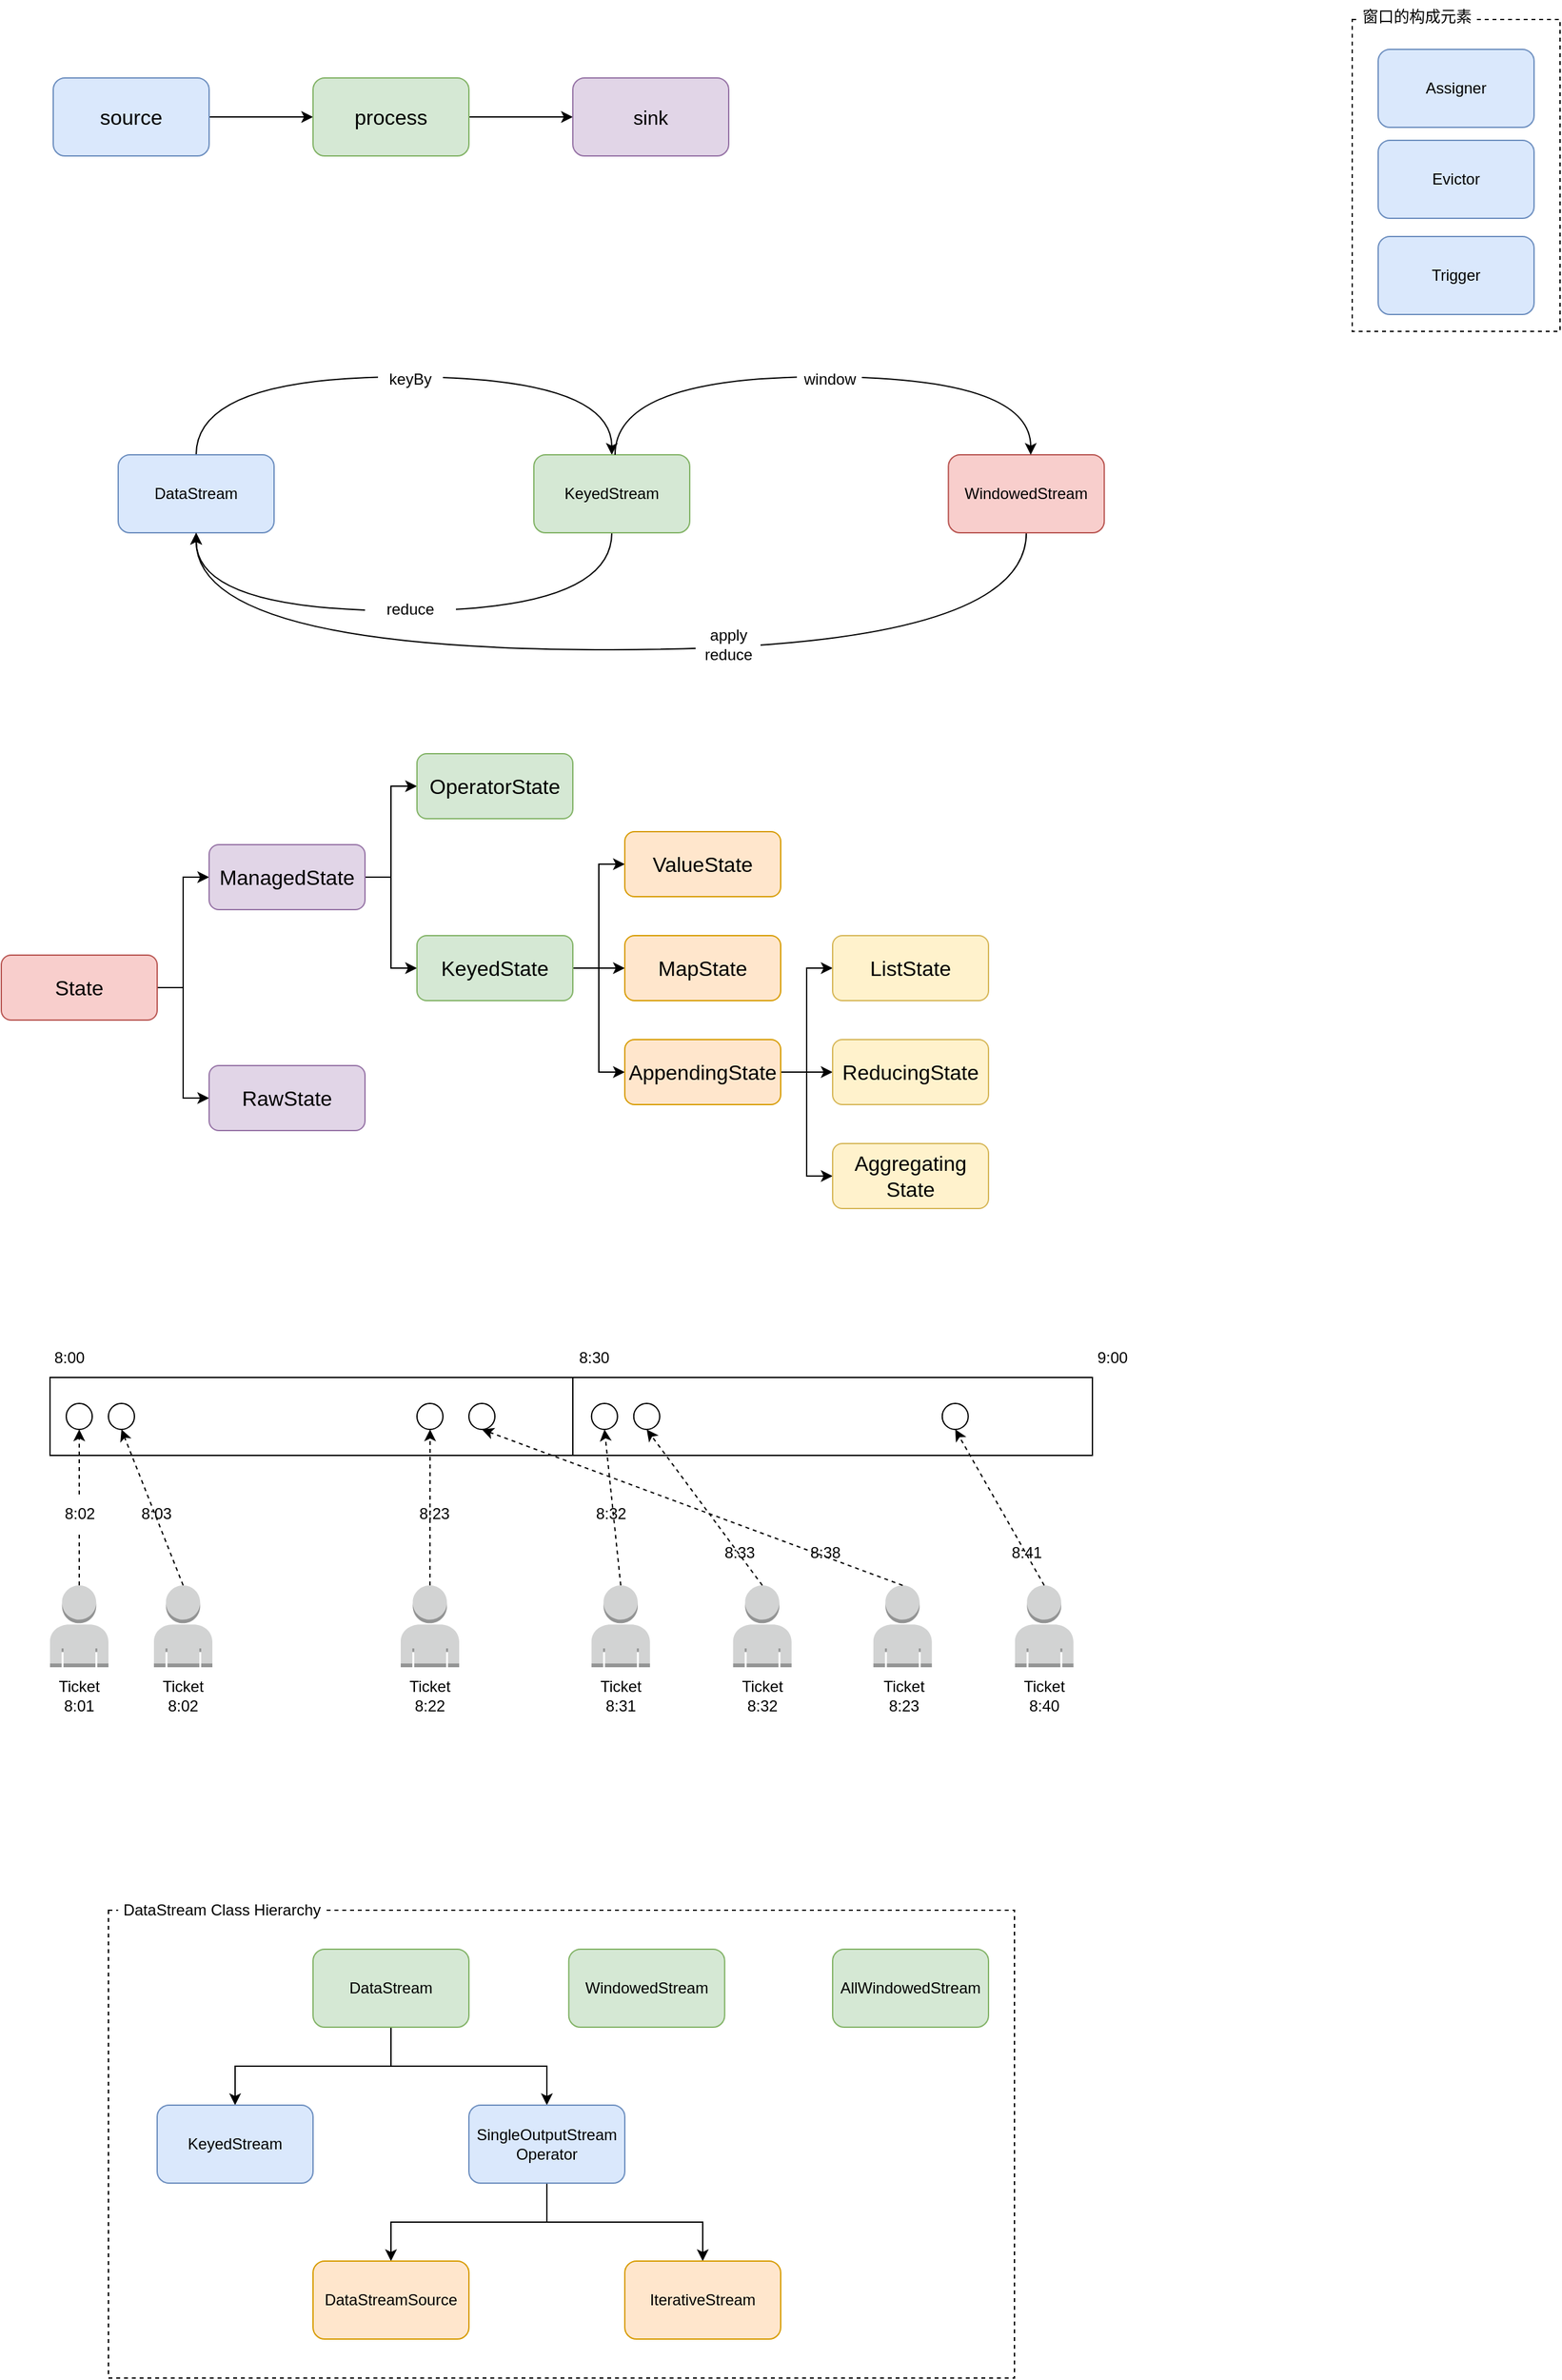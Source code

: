 <mxfile version="20.3.7" type="github">
  <diagram id="_oVOg_2L8pGMmzJAWcpK" name="Page-1">
    <mxGraphModel dx="1298" dy="734" grid="1" gridSize="10" guides="1" tooltips="1" connect="1" arrows="1" fold="1" page="1" pageScale="1" pageWidth="850" pageHeight="1100" math="0" shadow="0">
      <root>
        <mxCell id="0" />
        <mxCell id="1" parent="0" />
        <mxCell id="5LOxgV7XVg_CeZNQAAIo-14" value="" style="rounded=0;whiteSpace=wrap;html=1;fillColor=none;dashed=1;" vertex="1" parent="1">
          <mxGeometry x="122.5" y="1610" width="697.5" height="360" as="geometry" />
        </mxCell>
        <mxCell id="DA5ioZ5UG_cv5zVFgSnP-4" style="edgeStyle=orthogonalEdgeStyle;rounded=0;orthogonalLoop=1;jettySize=auto;html=1;exitX=1;exitY=0.5;exitDx=0;exitDy=0;entryX=0;entryY=0.5;entryDx=0;entryDy=0;fontSize=15;" parent="1" source="DA5ioZ5UG_cv5zVFgSnP-1" target="DA5ioZ5UG_cv5zVFgSnP-2" edge="1">
          <mxGeometry relative="1" as="geometry" />
        </mxCell>
        <mxCell id="DA5ioZ5UG_cv5zVFgSnP-1" value="&lt;font style=&quot;font-size: 16px;&quot;&gt;source&lt;/font&gt;" style="rounded=1;whiteSpace=wrap;html=1;fillColor=#dae8fc;strokeColor=#6c8ebf;" parent="1" vertex="1">
          <mxGeometry x="80" y="200" width="120" height="60" as="geometry" />
        </mxCell>
        <mxCell id="DA5ioZ5UG_cv5zVFgSnP-5" style="edgeStyle=orthogonalEdgeStyle;rounded=0;orthogonalLoop=1;jettySize=auto;html=1;exitX=1;exitY=0.5;exitDx=0;exitDy=0;entryX=0;entryY=0.5;entryDx=0;entryDy=0;fontSize=15;" parent="1" source="DA5ioZ5UG_cv5zVFgSnP-2" target="DA5ioZ5UG_cv5zVFgSnP-3" edge="1">
          <mxGeometry relative="1" as="geometry" />
        </mxCell>
        <mxCell id="DA5ioZ5UG_cv5zVFgSnP-2" value="&lt;font style=&quot;font-size: 16px;&quot;&gt;process&lt;/font&gt;" style="rounded=1;whiteSpace=wrap;html=1;fillColor=#d5e8d4;strokeColor=#82b366;" parent="1" vertex="1">
          <mxGeometry x="280" y="200" width="120" height="60" as="geometry" />
        </mxCell>
        <mxCell id="DA5ioZ5UG_cv5zVFgSnP-3" value="&lt;font style=&quot;font-size: 15px;&quot;&gt;sink&lt;/font&gt;" style="rounded=1;whiteSpace=wrap;html=1;fillColor=#e1d5e7;strokeColor=#9673a6;" parent="1" vertex="1">
          <mxGeometry x="480" y="200" width="120" height="60" as="geometry" />
        </mxCell>
        <mxCell id="hzGyoB1nwu1buTJKqw_e-3" style="edgeStyle=orthogonalEdgeStyle;curved=1;rounded=0;orthogonalLoop=1;jettySize=auto;html=1;exitX=0.5;exitY=0;exitDx=0;exitDy=0;entryX=0.5;entryY=0;entryDx=0;entryDy=0;" parent="1" source="hzGyoB1nwu1buTJKqw_e-1" target="hzGyoB1nwu1buTJKqw_e-2" edge="1">
          <mxGeometry relative="1" as="geometry">
            <Array as="points">
              <mxPoint x="190" y="430" />
              <mxPoint x="510" y="430" />
            </Array>
          </mxGeometry>
        </mxCell>
        <mxCell id="hzGyoB1nwu1buTJKqw_e-1" value="DataStream" style="rounded=1;whiteSpace=wrap;html=1;fillColor=#dae8fc;strokeColor=#6c8ebf;" parent="1" vertex="1">
          <mxGeometry x="130" y="490" width="120" height="60" as="geometry" />
        </mxCell>
        <mxCell id="hzGyoB1nwu1buTJKqw_e-4" style="edgeStyle=orthogonalEdgeStyle;curved=1;rounded=0;orthogonalLoop=1;jettySize=auto;html=1;exitX=0.5;exitY=1;exitDx=0;exitDy=0;entryX=0.5;entryY=1;entryDx=0;entryDy=0;" parent="1" source="hzGyoB1nwu1buTJKqw_e-2" target="hzGyoB1nwu1buTJKqw_e-1" edge="1">
          <mxGeometry relative="1" as="geometry">
            <Array as="points">
              <mxPoint x="510" y="610" />
              <mxPoint x="190" y="610" />
            </Array>
          </mxGeometry>
        </mxCell>
        <mxCell id="hzGyoB1nwu1buTJKqw_e-2" value="KeyedStream" style="rounded=1;whiteSpace=wrap;html=1;fillColor=#d5e8d4;strokeColor=#82b366;" parent="1" vertex="1">
          <mxGeometry x="450" y="490" width="120" height="60" as="geometry" />
        </mxCell>
        <mxCell id="hzGyoB1nwu1buTJKqw_e-5" value="keyBy" style="text;html=1;strokeColor=none;fillColor=default;align=center;verticalAlign=middle;whiteSpace=wrap;rounded=0;" parent="1" vertex="1">
          <mxGeometry x="330" y="417" width="50" height="30" as="geometry" />
        </mxCell>
        <mxCell id="hzGyoB1nwu1buTJKqw_e-8" value="reduce" style="text;html=1;strokeColor=none;fillColor=default;align=center;verticalAlign=middle;whiteSpace=wrap;rounded=0;" parent="1" vertex="1">
          <mxGeometry x="320" y="594" width="70" height="30" as="geometry" />
        </mxCell>
        <mxCell id="mNfEn4-VHd71BX42IYY5-13" style="edgeStyle=orthogonalEdgeStyle;rounded=0;orthogonalLoop=1;jettySize=auto;html=1;exitX=1;exitY=0.5;exitDx=0;exitDy=0;entryX=0;entryY=0.5;entryDx=0;entryDy=0;" parent="1" source="mNfEn4-VHd71BX42IYY5-1" target="mNfEn4-VHd71BX42IYY5-2" edge="1">
          <mxGeometry relative="1" as="geometry" />
        </mxCell>
        <mxCell id="mNfEn4-VHd71BX42IYY5-14" style="edgeStyle=orthogonalEdgeStyle;rounded=0;orthogonalLoop=1;jettySize=auto;html=1;exitX=1;exitY=0.5;exitDx=0;exitDy=0;entryX=0;entryY=0.5;entryDx=0;entryDy=0;" parent="1" source="mNfEn4-VHd71BX42IYY5-1" target="mNfEn4-VHd71BX42IYY5-3" edge="1">
          <mxGeometry relative="1" as="geometry" />
        </mxCell>
        <mxCell id="mNfEn4-VHd71BX42IYY5-1" value="&lt;font style=&quot;font-size: 16px;&quot;&gt;State&lt;/font&gt;" style="rounded=1;whiteSpace=wrap;html=1;fillColor=#f8cecc;strokeColor=#b85450;" parent="1" vertex="1">
          <mxGeometry x="40" y="875" width="120" height="50" as="geometry" />
        </mxCell>
        <mxCell id="mNfEn4-VHd71BX42IYY5-15" style="edgeStyle=orthogonalEdgeStyle;rounded=0;orthogonalLoop=1;jettySize=auto;html=1;exitX=1;exitY=0.5;exitDx=0;exitDy=0;entryX=0;entryY=0.5;entryDx=0;entryDy=0;" parent="1" source="mNfEn4-VHd71BX42IYY5-2" target="mNfEn4-VHd71BX42IYY5-5" edge="1">
          <mxGeometry relative="1" as="geometry" />
        </mxCell>
        <mxCell id="mNfEn4-VHd71BX42IYY5-16" style="edgeStyle=orthogonalEdgeStyle;rounded=0;orthogonalLoop=1;jettySize=auto;html=1;exitX=1;exitY=0.5;exitDx=0;exitDy=0;entryX=0;entryY=0.5;entryDx=0;entryDy=0;" parent="1" source="mNfEn4-VHd71BX42IYY5-2" target="mNfEn4-VHd71BX42IYY5-4" edge="1">
          <mxGeometry relative="1" as="geometry" />
        </mxCell>
        <mxCell id="mNfEn4-VHd71BX42IYY5-2" value="&lt;font style=&quot;font-size: 16px;&quot;&gt;ManagedState&lt;/font&gt;" style="rounded=1;whiteSpace=wrap;html=1;fillColor=#e1d5e7;strokeColor=#9673a6;" parent="1" vertex="1">
          <mxGeometry x="200" y="790" width="120" height="50" as="geometry" />
        </mxCell>
        <mxCell id="mNfEn4-VHd71BX42IYY5-3" value="&lt;font style=&quot;font-size: 16px;&quot;&gt;RawState&lt;/font&gt;" style="rounded=1;whiteSpace=wrap;html=1;fillColor=#e1d5e7;strokeColor=#9673a6;" parent="1" vertex="1">
          <mxGeometry x="200" y="960" width="120" height="50" as="geometry" />
        </mxCell>
        <mxCell id="mNfEn4-VHd71BX42IYY5-17" style="edgeStyle=orthogonalEdgeStyle;rounded=0;orthogonalLoop=1;jettySize=auto;html=1;exitX=1;exitY=0.5;exitDx=0;exitDy=0;entryX=0;entryY=0.5;entryDx=0;entryDy=0;" parent="1" source="mNfEn4-VHd71BX42IYY5-4" target="mNfEn4-VHd71BX42IYY5-7" edge="1">
          <mxGeometry relative="1" as="geometry" />
        </mxCell>
        <mxCell id="mNfEn4-VHd71BX42IYY5-18" style="edgeStyle=orthogonalEdgeStyle;rounded=0;orthogonalLoop=1;jettySize=auto;html=1;exitX=1;exitY=0.5;exitDx=0;exitDy=0;entryX=0;entryY=0.5;entryDx=0;entryDy=0;" parent="1" source="mNfEn4-VHd71BX42IYY5-4" target="mNfEn4-VHd71BX42IYY5-6" edge="1">
          <mxGeometry relative="1" as="geometry" />
        </mxCell>
        <mxCell id="mNfEn4-VHd71BX42IYY5-19" style="edgeStyle=orthogonalEdgeStyle;rounded=0;orthogonalLoop=1;jettySize=auto;html=1;exitX=1;exitY=0.5;exitDx=0;exitDy=0;entryX=0;entryY=0.5;entryDx=0;entryDy=0;" parent="1" source="mNfEn4-VHd71BX42IYY5-4" target="mNfEn4-VHd71BX42IYY5-8" edge="1">
          <mxGeometry relative="1" as="geometry" />
        </mxCell>
        <mxCell id="mNfEn4-VHd71BX42IYY5-4" value="&lt;font style=&quot;font-size: 16px;&quot;&gt;KeyedState&lt;/font&gt;" style="rounded=1;whiteSpace=wrap;html=1;fillColor=#d5e8d4;strokeColor=#82b366;flipV=1;" parent="1" vertex="1">
          <mxGeometry x="360" y="860" width="120" height="50" as="geometry" />
        </mxCell>
        <mxCell id="mNfEn4-VHd71BX42IYY5-5" value="&lt;span style=&quot;font-size: 16px;&quot;&gt;OperatorState&lt;/span&gt;" style="rounded=1;whiteSpace=wrap;html=1;fillColor=#d5e8d4;strokeColor=#82b366;flipV=1;" parent="1" vertex="1">
          <mxGeometry x="360" y="720" width="120" height="50" as="geometry" />
        </mxCell>
        <mxCell id="mNfEn4-VHd71BX42IYY5-6" value="&lt;font style=&quot;font-size: 16px;&quot;&gt;ValueState&lt;/font&gt;" style="rounded=1;whiteSpace=wrap;html=1;fillColor=#ffe6cc;strokeColor=#d79b00;" parent="1" vertex="1">
          <mxGeometry x="520" y="780" width="120" height="50" as="geometry" />
        </mxCell>
        <mxCell id="mNfEn4-VHd71BX42IYY5-7" value="&lt;font style=&quot;font-size: 16px;&quot;&gt;MapState&lt;/font&gt;" style="rounded=1;whiteSpace=wrap;html=1;fillColor=#ffe6cc;strokeColor=#d79b00;" parent="1" vertex="1">
          <mxGeometry x="520" y="860" width="120" height="50" as="geometry" />
        </mxCell>
        <mxCell id="mNfEn4-VHd71BX42IYY5-20" style="edgeStyle=orthogonalEdgeStyle;rounded=0;orthogonalLoop=1;jettySize=auto;html=1;exitX=1;exitY=0.5;exitDx=0;exitDy=0;entryX=0;entryY=0.5;entryDx=0;entryDy=0;" parent="1" source="mNfEn4-VHd71BX42IYY5-8" target="mNfEn4-VHd71BX42IYY5-11" edge="1">
          <mxGeometry relative="1" as="geometry" />
        </mxCell>
        <mxCell id="mNfEn4-VHd71BX42IYY5-21" style="edgeStyle=orthogonalEdgeStyle;rounded=0;orthogonalLoop=1;jettySize=auto;html=1;exitX=1;exitY=0.5;exitDx=0;exitDy=0;entryX=0;entryY=0.5;entryDx=0;entryDy=0;" parent="1" source="mNfEn4-VHd71BX42IYY5-8" target="mNfEn4-VHd71BX42IYY5-10" edge="1">
          <mxGeometry relative="1" as="geometry" />
        </mxCell>
        <mxCell id="mNfEn4-VHd71BX42IYY5-22" style="edgeStyle=orthogonalEdgeStyle;rounded=0;orthogonalLoop=1;jettySize=auto;html=1;exitX=1;exitY=0.5;exitDx=0;exitDy=0;entryX=0;entryY=0.5;entryDx=0;entryDy=0;" parent="1" source="mNfEn4-VHd71BX42IYY5-8" target="mNfEn4-VHd71BX42IYY5-12" edge="1">
          <mxGeometry relative="1" as="geometry" />
        </mxCell>
        <mxCell id="mNfEn4-VHd71BX42IYY5-8" value="&lt;font style=&quot;font-size: 16px;&quot;&gt;AppendingState&lt;/font&gt;" style="rounded=1;whiteSpace=wrap;html=1;fillColor=#ffe6cc;strokeColor=#d79b00;" parent="1" vertex="1">
          <mxGeometry x="520" y="940" width="120" height="50" as="geometry" />
        </mxCell>
        <mxCell id="mNfEn4-VHd71BX42IYY5-10" value="&lt;font style=&quot;font-size: 16px;&quot;&gt;ListState&lt;/font&gt;" style="rounded=1;whiteSpace=wrap;html=1;fillColor=#fff2cc;strokeColor=#d6b656;" parent="1" vertex="1">
          <mxGeometry x="680" y="860" width="120" height="50" as="geometry" />
        </mxCell>
        <mxCell id="mNfEn4-VHd71BX42IYY5-11" value="&lt;font style=&quot;font-size: 16px;&quot;&gt;ReducingState&lt;/font&gt;" style="rounded=1;whiteSpace=wrap;html=1;fillColor=#fff2cc;strokeColor=#d6b656;" parent="1" vertex="1">
          <mxGeometry x="680" y="940" width="120" height="50" as="geometry" />
        </mxCell>
        <mxCell id="mNfEn4-VHd71BX42IYY5-12" value="&lt;font style=&quot;font-size: 16px;&quot;&gt;Aggregating&lt;br&gt;State&lt;/font&gt;" style="rounded=1;whiteSpace=wrap;html=1;fillColor=#fff2cc;strokeColor=#d6b656;" parent="1" vertex="1">
          <mxGeometry x="680" y="1020" width="120" height="50" as="geometry" />
        </mxCell>
        <mxCell id="cq7n2qohAcCtZKUBrd6M-1" value="" style="outlineConnect=0;dashed=0;verticalLabelPosition=bottom;verticalAlign=top;align=center;html=1;shape=mxgraph.aws3.user;fillColor=#D2D3D3;gradientColor=none;flipH=0;flipV=0;" parent="1" vertex="1">
          <mxGeometry x="77.5" y="1360" width="45" height="63" as="geometry" />
        </mxCell>
        <mxCell id="cq7n2qohAcCtZKUBrd6M-2" value="" style="outlineConnect=0;dashed=0;verticalLabelPosition=bottom;verticalAlign=top;align=center;html=1;shape=mxgraph.aws3.user;fillColor=#D2D3D3;gradientColor=none;flipH=0;flipV=0;" parent="1" vertex="1">
          <mxGeometry x="157.5" y="1360" width="45" height="63" as="geometry" />
        </mxCell>
        <mxCell id="cq7n2qohAcCtZKUBrd6M-5" value="" style="outlineConnect=0;dashed=0;verticalLabelPosition=bottom;verticalAlign=top;align=center;html=1;shape=mxgraph.aws3.user;fillColor=#D2D3D3;gradientColor=none;flipH=0;flipV=0;" parent="1" vertex="1">
          <mxGeometry x="347.5" y="1360" width="45" height="63" as="geometry" />
        </mxCell>
        <mxCell id="cq7n2qohAcCtZKUBrd6M-6" value="" style="outlineConnect=0;dashed=0;verticalLabelPosition=bottom;verticalAlign=top;align=center;html=1;shape=mxgraph.aws3.user;fillColor=#D2D3D3;gradientColor=none;flipH=0;flipV=0;" parent="1" vertex="1">
          <mxGeometry x="494.38" y="1360" width="45" height="63" as="geometry" />
        </mxCell>
        <mxCell id="cq7n2qohAcCtZKUBrd6M-7" value="" style="outlineConnect=0;dashed=0;verticalLabelPosition=bottom;verticalAlign=top;align=center;html=1;shape=mxgraph.aws3.user;fillColor=#D2D3D3;gradientColor=none;flipH=0;flipV=0;" parent="1" vertex="1">
          <mxGeometry x="603.38" y="1360" width="45" height="63" as="geometry" />
        </mxCell>
        <mxCell id="cq7n2qohAcCtZKUBrd6M-8" value="" style="outlineConnect=0;dashed=0;verticalLabelPosition=bottom;verticalAlign=top;align=center;html=1;shape=mxgraph.aws3.user;fillColor=#D2D3D3;gradientColor=none;flipH=0;flipV=0;" parent="1" vertex="1">
          <mxGeometry x="711.38" y="1360" width="45" height="63" as="geometry" />
        </mxCell>
        <mxCell id="cq7n2qohAcCtZKUBrd6M-9" value="" style="outlineConnect=0;dashed=0;verticalLabelPosition=bottom;verticalAlign=top;align=center;html=1;shape=mxgraph.aws3.user;fillColor=#D2D3D3;gradientColor=none;flipH=0;flipV=0;" parent="1" vertex="1">
          <mxGeometry x="820.38" y="1360" width="45" height="63" as="geometry" />
        </mxCell>
        <mxCell id="cq7n2qohAcCtZKUBrd6M-10" value="Ticket 8:01" style="text;html=1;strokeColor=none;fillColor=none;align=center;verticalAlign=middle;whiteSpace=wrap;rounded=0;" parent="1" vertex="1">
          <mxGeometry x="70" y="1430" width="60" height="30" as="geometry" />
        </mxCell>
        <mxCell id="cq7n2qohAcCtZKUBrd6M-11" value="Ticket 8:02" style="text;html=1;strokeColor=none;fillColor=none;align=center;verticalAlign=middle;whiteSpace=wrap;rounded=0;" parent="1" vertex="1">
          <mxGeometry x="150" y="1430" width="60" height="30" as="geometry" />
        </mxCell>
        <mxCell id="cq7n2qohAcCtZKUBrd6M-12" value="Ticket 8:22" style="text;html=1;strokeColor=none;fillColor=none;align=center;verticalAlign=middle;whiteSpace=wrap;rounded=0;" parent="1" vertex="1">
          <mxGeometry x="340" y="1430" width="60" height="30" as="geometry" />
        </mxCell>
        <mxCell id="cq7n2qohAcCtZKUBrd6M-13" value="" style="rounded=0;whiteSpace=wrap;html=1;" parent="1" vertex="1">
          <mxGeometry x="77.5" y="1200" width="402.5" height="60" as="geometry" />
        </mxCell>
        <mxCell id="cq7n2qohAcCtZKUBrd6M-14" value="" style="rounded=0;whiteSpace=wrap;html=1;" parent="1" vertex="1">
          <mxGeometry x="480" y="1200" width="400" height="60" as="geometry" />
        </mxCell>
        <mxCell id="cq7n2qohAcCtZKUBrd6M-15" value="Ticket 8:31" style="text;html=1;strokeColor=none;fillColor=none;align=center;verticalAlign=middle;whiteSpace=wrap;rounded=0;" parent="1" vertex="1">
          <mxGeometry x="487.13" y="1430" width="60" height="30" as="geometry" />
        </mxCell>
        <mxCell id="cq7n2qohAcCtZKUBrd6M-16" value="Ticket 8:32" style="text;html=1;strokeColor=none;fillColor=none;align=center;verticalAlign=middle;whiteSpace=wrap;rounded=0;" parent="1" vertex="1">
          <mxGeometry x="595.63" y="1430" width="60" height="30" as="geometry" />
        </mxCell>
        <mxCell id="cq7n2qohAcCtZKUBrd6M-17" value="Ticket 8:23" style="text;html=1;strokeColor=none;fillColor=none;align=center;verticalAlign=middle;whiteSpace=wrap;rounded=0;" parent="1" vertex="1">
          <mxGeometry x="704.63" y="1430" width="60" height="30" as="geometry" />
        </mxCell>
        <mxCell id="cq7n2qohAcCtZKUBrd6M-18" value="Ticket 8:40" style="text;html=1;strokeColor=none;fillColor=none;align=center;verticalAlign=middle;whiteSpace=wrap;rounded=0;" parent="1" vertex="1">
          <mxGeometry x="812.88" y="1430" width="60" height="30" as="geometry" />
        </mxCell>
        <mxCell id="cq7n2qohAcCtZKUBrd6M-19" value="" style="ellipse;whiteSpace=wrap;html=1;aspect=fixed;" parent="1" vertex="1">
          <mxGeometry x="90" y="1220" width="20" height="20" as="geometry" />
        </mxCell>
        <mxCell id="cq7n2qohAcCtZKUBrd6M-20" value="" style="ellipse;whiteSpace=wrap;html=1;aspect=fixed;" parent="1" vertex="1">
          <mxGeometry x="122.5" y="1220" width="20" height="20" as="geometry" />
        </mxCell>
        <mxCell id="cq7n2qohAcCtZKUBrd6M-21" value="" style="ellipse;whiteSpace=wrap;html=1;aspect=fixed;" parent="1" vertex="1">
          <mxGeometry x="360" y="1220" width="20" height="20" as="geometry" />
        </mxCell>
        <mxCell id="cq7n2qohAcCtZKUBrd6M-22" value="" style="ellipse;whiteSpace=wrap;html=1;aspect=fixed;" parent="1" vertex="1">
          <mxGeometry x="400" y="1220" width="20" height="20" as="geometry" />
        </mxCell>
        <mxCell id="cq7n2qohAcCtZKUBrd6M-23" value="" style="ellipse;whiteSpace=wrap;html=1;aspect=fixed;" parent="1" vertex="1">
          <mxGeometry x="494.38" y="1220" width="20" height="20" as="geometry" />
        </mxCell>
        <mxCell id="cq7n2qohAcCtZKUBrd6M-24" value="" style="ellipse;whiteSpace=wrap;html=1;aspect=fixed;" parent="1" vertex="1">
          <mxGeometry x="526.88" y="1220" width="20" height="20" as="geometry" />
        </mxCell>
        <mxCell id="cq7n2qohAcCtZKUBrd6M-25" value="" style="ellipse;whiteSpace=wrap;html=1;aspect=fixed;" parent="1" vertex="1">
          <mxGeometry x="764.38" y="1220" width="20" height="20" as="geometry" />
        </mxCell>
        <mxCell id="cq7n2qohAcCtZKUBrd6M-26" value="8:00" style="text;html=1;strokeColor=none;fillColor=none;align=center;verticalAlign=middle;whiteSpace=wrap;rounded=0;" parent="1" vertex="1">
          <mxGeometry x="75.5" y="1170" width="32.5" height="30" as="geometry" />
        </mxCell>
        <mxCell id="cq7n2qohAcCtZKUBrd6M-27" value="8:30" style="text;html=1;strokeColor=none;fillColor=none;align=center;verticalAlign=middle;whiteSpace=wrap;rounded=0;" parent="1" vertex="1">
          <mxGeometry x="480" y="1170" width="32.5" height="30" as="geometry" />
        </mxCell>
        <mxCell id="cq7n2qohAcCtZKUBrd6M-28" value="9:00" style="text;html=1;strokeColor=none;fillColor=none;align=center;verticalAlign=middle;whiteSpace=wrap;rounded=0;" parent="1" vertex="1">
          <mxGeometry x="879" y="1170" width="32.5" height="30" as="geometry" />
        </mxCell>
        <mxCell id="cq7n2qohAcCtZKUBrd6M-29" style="rounded=0;orthogonalLoop=1;jettySize=auto;html=1;exitX=0.5;exitY=0;exitDx=0;exitDy=0;exitPerimeter=0;entryX=0.5;entryY=1;entryDx=0;entryDy=0;dashed=1;startArrow=none;" parent="1" source="cq7n2qohAcCtZKUBrd6M-36" target="cq7n2qohAcCtZKUBrd6M-19" edge="1">
          <mxGeometry relative="1" as="geometry" />
        </mxCell>
        <mxCell id="cq7n2qohAcCtZKUBrd6M-31" style="edgeStyle=none;rounded=0;orthogonalLoop=1;jettySize=auto;html=1;exitX=0.5;exitY=0;exitDx=0;exitDy=0;exitPerimeter=0;entryX=0.727;entryY=0.667;entryDx=0;entryDy=0;entryPerimeter=0;dashed=1;" parent="1" source="cq7n2qohAcCtZKUBrd6M-5" target="cq7n2qohAcCtZKUBrd6M-13" edge="1">
          <mxGeometry relative="1" as="geometry" />
        </mxCell>
        <mxCell id="cq7n2qohAcCtZKUBrd6M-32" style="edgeStyle=none;rounded=0;orthogonalLoop=1;jettySize=auto;html=1;exitX=0.5;exitY=0;exitDx=0;exitDy=0;exitPerimeter=0;entryX=0.5;entryY=1;entryDx=0;entryDy=0;dashed=1;" parent="1" source="cq7n2qohAcCtZKUBrd6M-8" target="cq7n2qohAcCtZKUBrd6M-22" edge="1">
          <mxGeometry relative="1" as="geometry" />
        </mxCell>
        <mxCell id="cq7n2qohAcCtZKUBrd6M-33" style="edgeStyle=none;rounded=0;orthogonalLoop=1;jettySize=auto;html=1;exitX=0.5;exitY=0;exitDx=0;exitDy=0;exitPerimeter=0;entryX=0.5;entryY=1;entryDx=0;entryDy=0;dashed=1;" parent="1" source="cq7n2qohAcCtZKUBrd6M-6" target="cq7n2qohAcCtZKUBrd6M-23" edge="1">
          <mxGeometry relative="1" as="geometry" />
        </mxCell>
        <mxCell id="cq7n2qohAcCtZKUBrd6M-34" style="edgeStyle=none;rounded=0;orthogonalLoop=1;jettySize=auto;html=1;exitX=0.5;exitY=0;exitDx=0;exitDy=0;exitPerimeter=0;entryX=0.5;entryY=1;entryDx=0;entryDy=0;dashed=1;" parent="1" source="cq7n2qohAcCtZKUBrd6M-7" target="cq7n2qohAcCtZKUBrd6M-24" edge="1">
          <mxGeometry relative="1" as="geometry" />
        </mxCell>
        <mxCell id="cq7n2qohAcCtZKUBrd6M-35" style="edgeStyle=none;rounded=0;orthogonalLoop=1;jettySize=auto;html=1;exitX=0.5;exitY=0;exitDx=0;exitDy=0;exitPerimeter=0;entryX=0.5;entryY=1;entryDx=0;entryDy=0;dashed=1;" parent="1" source="cq7n2qohAcCtZKUBrd6M-9" target="cq7n2qohAcCtZKUBrd6M-25" edge="1">
          <mxGeometry relative="1" as="geometry" />
        </mxCell>
        <mxCell id="cq7n2qohAcCtZKUBrd6M-30" style="edgeStyle=none;rounded=0;orthogonalLoop=1;jettySize=auto;html=1;exitX=0.5;exitY=0;exitDx=0;exitDy=0;exitPerimeter=0;entryX=0.5;entryY=1;entryDx=0;entryDy=0;dashed=1;" parent="1" source="cq7n2qohAcCtZKUBrd6M-2" target="cq7n2qohAcCtZKUBrd6M-20" edge="1">
          <mxGeometry relative="1" as="geometry" />
        </mxCell>
        <mxCell id="cq7n2qohAcCtZKUBrd6M-36" value="8:02" style="text;html=1;strokeColor=none;fillColor=none;align=center;verticalAlign=middle;whiteSpace=wrap;rounded=0;" parent="1" vertex="1">
          <mxGeometry x="83.75" y="1290" width="32.5" height="30" as="geometry" />
        </mxCell>
        <mxCell id="cq7n2qohAcCtZKUBrd6M-37" value="" style="rounded=0;orthogonalLoop=1;jettySize=auto;html=1;exitX=0.5;exitY=0;exitDx=0;exitDy=0;exitPerimeter=0;entryX=0.5;entryY=1;entryDx=0;entryDy=0;dashed=1;endArrow=none;" parent="1" source="cq7n2qohAcCtZKUBrd6M-1" target="cq7n2qohAcCtZKUBrd6M-36" edge="1">
          <mxGeometry relative="1" as="geometry">
            <mxPoint x="100" y="1360" as="sourcePoint" />
            <mxPoint x="100" y="1240" as="targetPoint" />
          </mxGeometry>
        </mxCell>
        <mxCell id="cq7n2qohAcCtZKUBrd6M-38" value="8:03" style="text;html=1;strokeColor=none;fillColor=none;align=center;verticalAlign=middle;whiteSpace=wrap;rounded=0;" parent="1" vertex="1">
          <mxGeometry x="142.5" y="1290" width="32.5" height="30" as="geometry" />
        </mxCell>
        <mxCell id="cq7n2qohAcCtZKUBrd6M-40" value="8:23" style="text;html=1;strokeColor=none;fillColor=none;align=center;verticalAlign=middle;whiteSpace=wrap;rounded=0;" parent="1" vertex="1">
          <mxGeometry x="357" y="1290" width="32.5" height="30" as="geometry" />
        </mxCell>
        <mxCell id="cq7n2qohAcCtZKUBrd6M-41" value="8:32" style="text;html=1;strokeColor=none;fillColor=none;align=center;verticalAlign=middle;whiteSpace=wrap;rounded=0;" parent="1" vertex="1">
          <mxGeometry x="493.13" y="1290" width="32.5" height="30" as="geometry" />
        </mxCell>
        <mxCell id="cq7n2qohAcCtZKUBrd6M-42" value="8:33" style="text;html=1;strokeColor=none;fillColor=none;align=center;verticalAlign=middle;whiteSpace=wrap;rounded=0;" parent="1" vertex="1">
          <mxGeometry x="592" y="1320" width="32.5" height="30" as="geometry" />
        </mxCell>
        <mxCell id="cq7n2qohAcCtZKUBrd6M-43" value="8:38" style="text;html=1;strokeColor=none;fillColor=none;align=center;verticalAlign=middle;whiteSpace=wrap;rounded=0;" parent="1" vertex="1">
          <mxGeometry x="658.38" y="1320" width="32.5" height="30" as="geometry" />
        </mxCell>
        <mxCell id="cq7n2qohAcCtZKUBrd6M-44" value="8:41" style="text;html=1;strokeColor=none;fillColor=none;align=center;verticalAlign=middle;whiteSpace=wrap;rounded=0;" parent="1" vertex="1">
          <mxGeometry x="812.88" y="1320" width="32.5" height="30" as="geometry" />
        </mxCell>
        <mxCell id="J0k0K2RpD5jGurKQZD3m-1" value="Assigner" style="rounded=1;whiteSpace=wrap;html=1;fillColor=#dae8fc;strokeColor=#6c8ebf;" parent="1" vertex="1">
          <mxGeometry x="1100" y="178" width="120" height="60" as="geometry" />
        </mxCell>
        <mxCell id="J0k0K2RpD5jGurKQZD3m-2" value="Evictor" style="rounded=1;whiteSpace=wrap;html=1;fillColor=#dae8fc;strokeColor=#6c8ebf;" parent="1" vertex="1">
          <mxGeometry x="1100" y="248" width="120" height="60" as="geometry" />
        </mxCell>
        <mxCell id="J0k0K2RpD5jGurKQZD3m-3" value="Trigger" style="rounded=1;whiteSpace=wrap;html=1;fillColor=#dae8fc;strokeColor=#6c8ebf;" parent="1" vertex="1">
          <mxGeometry x="1100" y="322" width="120" height="60" as="geometry" />
        </mxCell>
        <mxCell id="J0k0K2RpD5jGurKQZD3m-4" value="" style="rounded=0;whiteSpace=wrap;html=1;fillColor=none;dashed=1;" parent="1" vertex="1">
          <mxGeometry x="1080" y="155" width="160" height="240" as="geometry" />
        </mxCell>
        <mxCell id="J0k0K2RpD5jGurKQZD3m-5" value="窗口的构成元素" style="text;html=1;strokeColor=none;fillColor=default;align=center;verticalAlign=middle;whiteSpace=wrap;rounded=0;dashed=1;" parent="1" vertex="1">
          <mxGeometry x="1085.38" y="140" width="90" height="25" as="geometry" />
        </mxCell>
        <mxCell id="GmO60EgQWxjv1MaJnLmD-5" style="edgeStyle=orthogonalEdgeStyle;rounded=0;orthogonalLoop=1;jettySize=auto;html=1;exitX=0.5;exitY=1;exitDx=0;exitDy=0;entryX=0.5;entryY=1;entryDx=0;entryDy=0;curved=1;" parent="1" source="GmO60EgQWxjv1MaJnLmD-1" target="hzGyoB1nwu1buTJKqw_e-1" edge="1">
          <mxGeometry relative="1" as="geometry">
            <Array as="points">
              <mxPoint x="829" y="640" />
              <mxPoint x="190" y="640" />
            </Array>
          </mxGeometry>
        </mxCell>
        <mxCell id="GmO60EgQWxjv1MaJnLmD-1" value="WindowedStream" style="rounded=1;whiteSpace=wrap;html=1;fillColor=#f8cecc;strokeColor=#b85450;" parent="1" vertex="1">
          <mxGeometry x="769.13" y="490" width="120" height="60" as="geometry" />
        </mxCell>
        <mxCell id="GmO60EgQWxjv1MaJnLmD-3" style="edgeStyle=orthogonalEdgeStyle;curved=1;rounded=0;orthogonalLoop=1;jettySize=auto;html=1;exitX=0.5;exitY=0;exitDx=0;exitDy=0;entryX=0.5;entryY=0;entryDx=0;entryDy=0;" parent="1" edge="1">
          <mxGeometry relative="1" as="geometry">
            <Array as="points">
              <mxPoint x="512.5" y="430" />
              <mxPoint x="832.5" y="430" />
            </Array>
            <mxPoint x="512.5" y="490" as="sourcePoint" />
            <mxPoint x="832.5" y="490" as="targetPoint" />
          </mxGeometry>
        </mxCell>
        <mxCell id="GmO60EgQWxjv1MaJnLmD-4" value="window" style="text;html=1;strokeColor=none;fillColor=default;align=center;verticalAlign=middle;whiteSpace=wrap;rounded=0;" parent="1" vertex="1">
          <mxGeometry x="652.5" y="417" width="50" height="30" as="geometry" />
        </mxCell>
        <mxCell id="GmO60EgQWxjv1MaJnLmD-6" value="apply&lt;br&gt;reduce" style="text;html=1;strokeColor=none;fillColor=default;align=center;verticalAlign=middle;whiteSpace=wrap;rounded=0;" parent="1" vertex="1">
          <mxGeometry x="574.5" y="621" width="50" height="30" as="geometry" />
        </mxCell>
        <mxCell id="5LOxgV7XVg_CeZNQAAIo-8" style="edgeStyle=orthogonalEdgeStyle;rounded=0;orthogonalLoop=1;jettySize=auto;html=1;exitX=0.5;exitY=1;exitDx=0;exitDy=0;entryX=0.5;entryY=0;entryDx=0;entryDy=0;" edge="1" parent="1" source="5LOxgV7XVg_CeZNQAAIo-1" target="5LOxgV7XVg_CeZNQAAIo-4">
          <mxGeometry relative="1" as="geometry" />
        </mxCell>
        <mxCell id="5LOxgV7XVg_CeZNQAAIo-9" style="edgeStyle=orthogonalEdgeStyle;rounded=0;orthogonalLoop=1;jettySize=auto;html=1;exitX=0.5;exitY=1;exitDx=0;exitDy=0;entryX=0.5;entryY=0;entryDx=0;entryDy=0;" edge="1" parent="1" source="5LOxgV7XVg_CeZNQAAIo-1" target="5LOxgV7XVg_CeZNQAAIo-5">
          <mxGeometry relative="1" as="geometry" />
        </mxCell>
        <mxCell id="5LOxgV7XVg_CeZNQAAIo-1" value="DataStream" style="rounded=1;whiteSpace=wrap;html=1;fillColor=#d5e8d4;strokeColor=#82b366;" vertex="1" parent="1">
          <mxGeometry x="280" y="1640" width="120" height="60" as="geometry" />
        </mxCell>
        <mxCell id="5LOxgV7XVg_CeZNQAAIo-2" value="WindowedStream" style="rounded=1;whiteSpace=wrap;html=1;fillColor=#d5e8d4;strokeColor=#82b366;" vertex="1" parent="1">
          <mxGeometry x="476.88" y="1640" width="120" height="60" as="geometry" />
        </mxCell>
        <mxCell id="5LOxgV7XVg_CeZNQAAIo-3" value="AllWindowedStream" style="rounded=1;whiteSpace=wrap;html=1;fillColor=#d5e8d4;strokeColor=#82b366;" vertex="1" parent="1">
          <mxGeometry x="680" y="1640" width="120" height="60" as="geometry" />
        </mxCell>
        <mxCell id="5LOxgV7XVg_CeZNQAAIo-4" value="KeyedStream" style="rounded=1;whiteSpace=wrap;html=1;fillColor=#dae8fc;strokeColor=#6c8ebf;" vertex="1" parent="1">
          <mxGeometry x="160" y="1760" width="120" height="60" as="geometry" />
        </mxCell>
        <mxCell id="5LOxgV7XVg_CeZNQAAIo-10" style="edgeStyle=orthogonalEdgeStyle;rounded=0;orthogonalLoop=1;jettySize=auto;html=1;exitX=0.5;exitY=1;exitDx=0;exitDy=0;entryX=0.5;entryY=0;entryDx=0;entryDy=0;" edge="1" parent="1" source="5LOxgV7XVg_CeZNQAAIo-5" target="5LOxgV7XVg_CeZNQAAIo-7">
          <mxGeometry relative="1" as="geometry" />
        </mxCell>
        <mxCell id="5LOxgV7XVg_CeZNQAAIo-11" style="edgeStyle=orthogonalEdgeStyle;rounded=0;orthogonalLoop=1;jettySize=auto;html=1;exitX=0.5;exitY=1;exitDx=0;exitDy=0;entryX=0.5;entryY=0;entryDx=0;entryDy=0;" edge="1" parent="1" source="5LOxgV7XVg_CeZNQAAIo-5" target="5LOxgV7XVg_CeZNQAAIo-6">
          <mxGeometry relative="1" as="geometry" />
        </mxCell>
        <mxCell id="5LOxgV7XVg_CeZNQAAIo-5" value="SingleOutputStream&lt;br&gt;Operator" style="rounded=1;whiteSpace=wrap;html=1;fillColor=#dae8fc;strokeColor=#6c8ebf;" vertex="1" parent="1">
          <mxGeometry x="400" y="1760" width="120" height="60" as="geometry" />
        </mxCell>
        <mxCell id="5LOxgV7XVg_CeZNQAAIo-6" value="IterativeStream" style="rounded=1;whiteSpace=wrap;html=1;fillColor=#ffe6cc;strokeColor=#d79b00;" vertex="1" parent="1">
          <mxGeometry x="520" y="1880" width="120" height="60" as="geometry" />
        </mxCell>
        <mxCell id="5LOxgV7XVg_CeZNQAAIo-7" value="DataStreamSource" style="rounded=1;whiteSpace=wrap;html=1;fillColor=#ffe6cc;strokeColor=#d79b00;" vertex="1" parent="1">
          <mxGeometry x="280" y="1880" width="120" height="60" as="geometry" />
        </mxCell>
        <mxCell id="5LOxgV7XVg_CeZNQAAIo-15" value="DataStream Class Hierarchy" style="text;html=1;strokeColor=none;fillColor=default;align=center;verticalAlign=middle;whiteSpace=wrap;rounded=0;dashed=1;" vertex="1" parent="1">
          <mxGeometry x="130" y="1600" width="160" height="20" as="geometry" />
        </mxCell>
      </root>
    </mxGraphModel>
  </diagram>
</mxfile>
